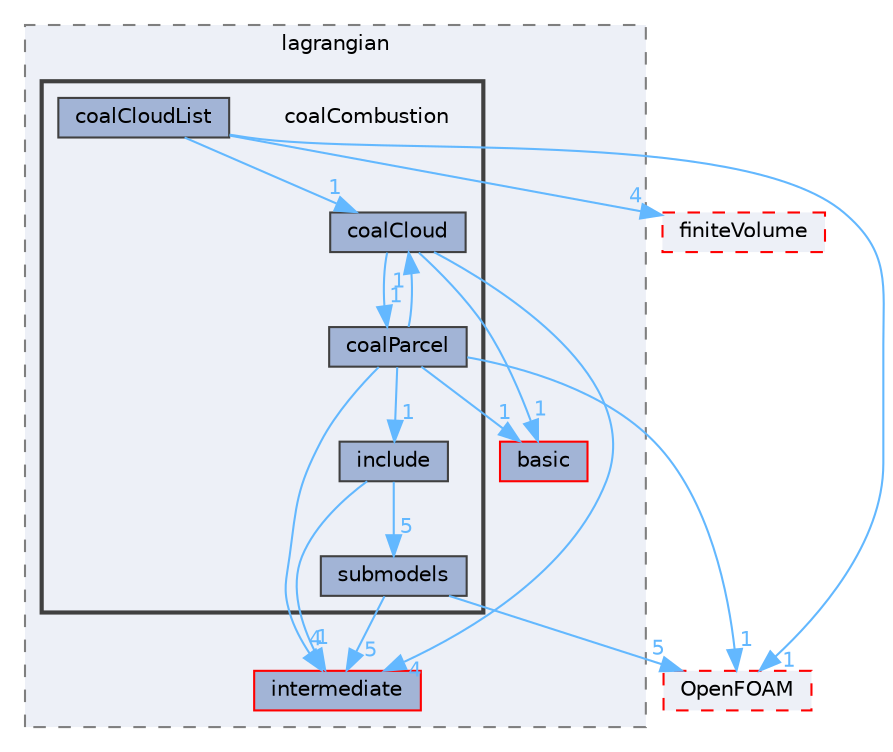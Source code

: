 digraph "src/lagrangian/coalCombustion"
{
 // LATEX_PDF_SIZE
  bgcolor="transparent";
  edge [fontname=Helvetica,fontsize=10,labelfontname=Helvetica,labelfontsize=10];
  node [fontname=Helvetica,fontsize=10,shape=box,height=0.2,width=0.4];
  compound=true
  subgraph clusterdir_f8c25efc4b6f6a8502a42d5af7554d23 {
    graph [ bgcolor="#edf0f7", pencolor="grey50", label="lagrangian", fontname=Helvetica,fontsize=10 style="filled,dashed", URL="dir_f8c25efc4b6f6a8502a42d5af7554d23.html",tooltip=""]
  dir_584e0ab0901b4327f36f4285cac7f2f8 [label="basic", fillcolor="#a2b4d6", color="red", style="filled", URL="dir_584e0ab0901b4327f36f4285cac7f2f8.html",tooltip=""];
  dir_d3c32a493136c130c1f0d51f4f35c297 [label="intermediate", fillcolor="#a2b4d6", color="red", style="filled", URL="dir_d3c32a493136c130c1f0d51f4f35c297.html",tooltip=""];
  subgraph clusterdir_6061a3ee916a9160a3a185551ff9959f {
    graph [ bgcolor="#edf0f7", pencolor="grey25", label="", fontname=Helvetica,fontsize=10 style="filled,bold", URL="dir_6061a3ee916a9160a3a185551ff9959f.html",tooltip=""]
    dir_6061a3ee916a9160a3a185551ff9959f [shape=plaintext, label="coalCombustion"];
  dir_d955aeb57bdb7586aebf93bbce8278dd [label="coalCloud", fillcolor="#a2b4d6", color="grey25", style="filled", URL="dir_d955aeb57bdb7586aebf93bbce8278dd.html",tooltip=""];
  dir_7044a8f42d5cea127f2070d81c925321 [label="coalCloudList", fillcolor="#a2b4d6", color="grey25", style="filled", URL="dir_7044a8f42d5cea127f2070d81c925321.html",tooltip=""];
  dir_81b66f608873071c4b7b42d74a623022 [label="coalParcel", fillcolor="#a2b4d6", color="grey25", style="filled", URL="dir_81b66f608873071c4b7b42d74a623022.html",tooltip=""];
  dir_a0ff90d717e04b3dff76feaa84b08aad [label="include", fillcolor="#a2b4d6", color="grey25", style="filled", URL="dir_a0ff90d717e04b3dff76feaa84b08aad.html",tooltip=""];
  dir_0ed563d2c3dc00cc49531eaf554b44dc [label="submodels", fillcolor="#a2b4d6", color="grey25", style="filled", URL="dir_0ed563d2c3dc00cc49531eaf554b44dc.html",tooltip=""];
  }
  }
  dir_9bd15774b555cf7259a6fa18f99fe99b [label="finiteVolume", fillcolor="#edf0f7", color="red", style="filled,dashed", URL="dir_9bd15774b555cf7259a6fa18f99fe99b.html",tooltip=""];
  dir_c5473ff19b20e6ec4dfe5c310b3778a8 [label="OpenFOAM", fillcolor="#edf0f7", color="red", style="filled,dashed", URL="dir_c5473ff19b20e6ec4dfe5c310b3778a8.html",tooltip=""];
  dir_d955aeb57bdb7586aebf93bbce8278dd->dir_584e0ab0901b4327f36f4285cac7f2f8 [headlabel="1", labeldistance=1.5 headhref="dir_000514_000211.html" href="dir_000514_000211.html" color="steelblue1" fontcolor="steelblue1"];
  dir_d955aeb57bdb7586aebf93bbce8278dd->dir_81b66f608873071c4b7b42d74a623022 [headlabel="1", labeldistance=1.5 headhref="dir_000514_000519.html" href="dir_000514_000519.html" color="steelblue1" fontcolor="steelblue1"];
  dir_d955aeb57bdb7586aebf93bbce8278dd->dir_d3c32a493136c130c1f0d51f4f35c297 [headlabel="4", labeldistance=1.5 headhref="dir_000514_001913.html" href="dir_000514_001913.html" color="steelblue1" fontcolor="steelblue1"];
  dir_7044a8f42d5cea127f2070d81c925321->dir_9bd15774b555cf7259a6fa18f99fe99b [headlabel="4", labeldistance=1.5 headhref="dir_000515_001387.html" href="dir_000515_001387.html" color="steelblue1" fontcolor="steelblue1"];
  dir_7044a8f42d5cea127f2070d81c925321->dir_c5473ff19b20e6ec4dfe5c310b3778a8 [headlabel="1", labeldistance=1.5 headhref="dir_000515_002695.html" href="dir_000515_002695.html" color="steelblue1" fontcolor="steelblue1"];
  dir_7044a8f42d5cea127f2070d81c925321->dir_d955aeb57bdb7586aebf93bbce8278dd [headlabel="1", labeldistance=1.5 headhref="dir_000515_000514.html" href="dir_000515_000514.html" color="steelblue1" fontcolor="steelblue1"];
  dir_81b66f608873071c4b7b42d74a623022->dir_584e0ab0901b4327f36f4285cac7f2f8 [headlabel="1", labeldistance=1.5 headhref="dir_000519_000211.html" href="dir_000519_000211.html" color="steelblue1" fontcolor="steelblue1"];
  dir_81b66f608873071c4b7b42d74a623022->dir_a0ff90d717e04b3dff76feaa84b08aad [headlabel="1", labeldistance=1.5 headhref="dir_000519_001799.html" href="dir_000519_001799.html" color="steelblue1" fontcolor="steelblue1"];
  dir_81b66f608873071c4b7b42d74a623022->dir_c5473ff19b20e6ec4dfe5c310b3778a8 [headlabel="1", labeldistance=1.5 headhref="dir_000519_002695.html" href="dir_000519_002695.html" color="steelblue1" fontcolor="steelblue1"];
  dir_81b66f608873071c4b7b42d74a623022->dir_d3c32a493136c130c1f0d51f4f35c297 [headlabel="4", labeldistance=1.5 headhref="dir_000519_001913.html" href="dir_000519_001913.html" color="steelblue1" fontcolor="steelblue1"];
  dir_81b66f608873071c4b7b42d74a623022->dir_d955aeb57bdb7586aebf93bbce8278dd [headlabel="1", labeldistance=1.5 headhref="dir_000519_000514.html" href="dir_000519_000514.html" color="steelblue1" fontcolor="steelblue1"];
  dir_a0ff90d717e04b3dff76feaa84b08aad->dir_0ed563d2c3dc00cc49531eaf554b44dc [headlabel="5", labeldistance=1.5 headhref="dir_001799_003799.html" href="dir_001799_003799.html" color="steelblue1" fontcolor="steelblue1"];
  dir_a0ff90d717e04b3dff76feaa84b08aad->dir_d3c32a493136c130c1f0d51f4f35c297 [headlabel="1", labeldistance=1.5 headhref="dir_001799_001913.html" href="dir_001799_001913.html" color="steelblue1" fontcolor="steelblue1"];
  dir_0ed563d2c3dc00cc49531eaf554b44dc->dir_c5473ff19b20e6ec4dfe5c310b3778a8 [headlabel="5", labeldistance=1.5 headhref="dir_003799_002695.html" href="dir_003799_002695.html" color="steelblue1" fontcolor="steelblue1"];
  dir_0ed563d2c3dc00cc49531eaf554b44dc->dir_d3c32a493136c130c1f0d51f4f35c297 [headlabel="5", labeldistance=1.5 headhref="dir_003799_001913.html" href="dir_003799_001913.html" color="steelblue1" fontcolor="steelblue1"];
}
